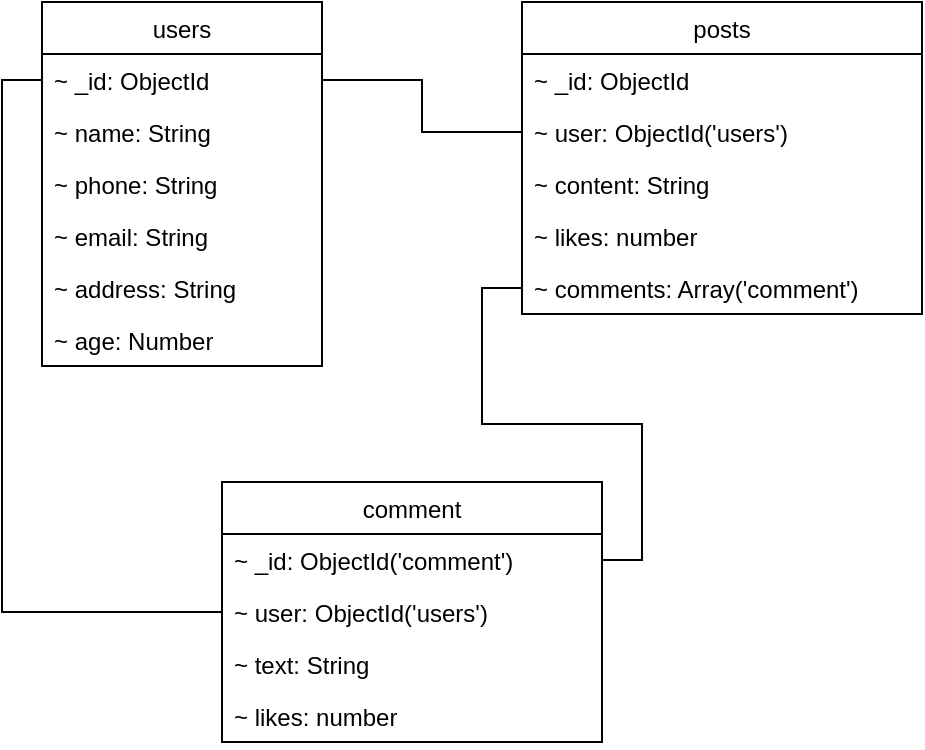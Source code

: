 <mxfile version="12.2.0" type="device" pages="1"><diagram id="cqw47W_ReJ-ZNbfKGdUR" name="Page-1"><mxGraphModel dx="1194" dy="613" grid="1" gridSize="10" guides="1" tooltips="1" connect="1" arrows="1" fold="1" page="1" pageScale="1" pageWidth="850" pageHeight="1100" math="0" shadow="0"><root><mxCell id="0"/><mxCell id="1" parent="0"/><mxCell id="A8xo_-EHLibl7D8x-Gfu-1" value="users" style="swimlane;fontStyle=0;childLayout=stackLayout;horizontal=1;startSize=26;fillColor=none;horizontalStack=0;resizeParent=1;resizeParentMax=0;resizeLast=0;collapsible=1;marginBottom=0;" vertex="1" parent="1"><mxGeometry x="130" y="160" width="140" height="182" as="geometry"/></mxCell><mxCell id="A8xo_-EHLibl7D8x-Gfu-2" value="~ _id: ObjectId" style="text;strokeColor=none;fillColor=none;align=left;verticalAlign=top;spacingLeft=4;spacingRight=4;overflow=hidden;rotatable=0;points=[[0,0.5],[1,0.5]];portConstraint=eastwest;" vertex="1" parent="A8xo_-EHLibl7D8x-Gfu-1"><mxGeometry y="26" width="140" height="26" as="geometry"/></mxCell><mxCell id="A8xo_-EHLibl7D8x-Gfu-3" value="~ name: String" style="text;strokeColor=none;fillColor=none;align=left;verticalAlign=top;spacingLeft=4;spacingRight=4;overflow=hidden;rotatable=0;points=[[0,0.5],[1,0.5]];portConstraint=eastwest;" vertex="1" parent="A8xo_-EHLibl7D8x-Gfu-1"><mxGeometry y="52" width="140" height="26" as="geometry"/></mxCell><mxCell id="A8xo_-EHLibl7D8x-Gfu-4" value="~ phone: String" style="text;strokeColor=none;fillColor=none;align=left;verticalAlign=top;spacingLeft=4;spacingRight=4;overflow=hidden;rotatable=0;points=[[0,0.5],[1,0.5]];portConstraint=eastwest;" vertex="1" parent="A8xo_-EHLibl7D8x-Gfu-1"><mxGeometry y="78" width="140" height="26" as="geometry"/></mxCell><mxCell id="A8xo_-EHLibl7D8x-Gfu-5" value="~ email: String" style="text;strokeColor=none;fillColor=none;align=left;verticalAlign=top;spacingLeft=4;spacingRight=4;overflow=hidden;rotatable=0;points=[[0,0.5],[1,0.5]];portConstraint=eastwest;" vertex="1" parent="A8xo_-EHLibl7D8x-Gfu-1"><mxGeometry y="104" width="140" height="26" as="geometry"/></mxCell><mxCell id="A8xo_-EHLibl7D8x-Gfu-6" value="~ address: String" style="text;strokeColor=none;fillColor=none;align=left;verticalAlign=top;spacingLeft=4;spacingRight=4;overflow=hidden;rotatable=0;points=[[0,0.5],[1,0.5]];portConstraint=eastwest;" vertex="1" parent="A8xo_-EHLibl7D8x-Gfu-1"><mxGeometry y="130" width="140" height="26" as="geometry"/></mxCell><mxCell id="A8xo_-EHLibl7D8x-Gfu-7" value="~ age: Number" style="text;strokeColor=none;fillColor=none;align=left;verticalAlign=top;spacingLeft=4;spacingRight=4;overflow=hidden;rotatable=0;points=[[0,0.5],[1,0.5]];portConstraint=eastwest;" vertex="1" parent="A8xo_-EHLibl7D8x-Gfu-1"><mxGeometry y="156" width="140" height="26" as="geometry"/></mxCell><mxCell id="A8xo_-EHLibl7D8x-Gfu-9" value="posts" style="swimlane;fontStyle=0;childLayout=stackLayout;horizontal=1;startSize=26;fillColor=none;horizontalStack=0;resizeParent=1;resizeParentMax=0;resizeLast=0;collapsible=1;marginBottom=0;" vertex="1" parent="1"><mxGeometry x="370" y="160" width="200" height="156" as="geometry"/></mxCell><mxCell id="A8xo_-EHLibl7D8x-Gfu-10" value="~ _id: ObjectId" style="text;strokeColor=none;fillColor=none;align=left;verticalAlign=top;spacingLeft=4;spacingRight=4;overflow=hidden;rotatable=0;points=[[0,0.5],[1,0.5]];portConstraint=eastwest;" vertex="1" parent="A8xo_-EHLibl7D8x-Gfu-9"><mxGeometry y="26" width="200" height="26" as="geometry"/></mxCell><mxCell id="A8xo_-EHLibl7D8x-Gfu-11" value="~ user: ObjectId('users')" style="text;strokeColor=none;fillColor=none;align=left;verticalAlign=top;spacingLeft=4;spacingRight=4;overflow=hidden;rotatable=0;points=[[0,0.5],[1,0.5]];portConstraint=eastwest;" vertex="1" parent="A8xo_-EHLibl7D8x-Gfu-9"><mxGeometry y="52" width="200" height="26" as="geometry"/></mxCell><mxCell id="A8xo_-EHLibl7D8x-Gfu-12" value="~ content: String" style="text;strokeColor=none;fillColor=none;align=left;verticalAlign=top;spacingLeft=4;spacingRight=4;overflow=hidden;rotatable=0;points=[[0,0.5],[1,0.5]];portConstraint=eastwest;" vertex="1" parent="A8xo_-EHLibl7D8x-Gfu-9"><mxGeometry y="78" width="200" height="26" as="geometry"/></mxCell><mxCell id="A8xo_-EHLibl7D8x-Gfu-13" value="~ likes: number" style="text;strokeColor=none;fillColor=none;align=left;verticalAlign=top;spacingLeft=4;spacingRight=4;overflow=hidden;rotatable=0;points=[[0,0.5],[1,0.5]];portConstraint=eastwest;" vertex="1" parent="A8xo_-EHLibl7D8x-Gfu-9"><mxGeometry y="104" width="200" height="26" as="geometry"/></mxCell><mxCell id="A8xo_-EHLibl7D8x-Gfu-14" value="~ comments: Array('comment')" style="text;strokeColor=none;fillColor=none;align=left;verticalAlign=top;spacingLeft=4;spacingRight=4;overflow=hidden;rotatable=0;points=[[0,0.5],[1,0.5]];portConstraint=eastwest;" vertex="1" parent="A8xo_-EHLibl7D8x-Gfu-9"><mxGeometry y="130" width="200" height="26" as="geometry"/></mxCell><mxCell id="A8xo_-EHLibl7D8x-Gfu-15" value="comment" style="swimlane;fontStyle=0;childLayout=stackLayout;horizontal=1;startSize=26;fillColor=none;horizontalStack=0;resizeParent=1;resizeParentMax=0;resizeLast=0;collapsible=1;marginBottom=0;" vertex="1" parent="1"><mxGeometry x="220" y="400" width="190" height="130" as="geometry"/></mxCell><mxCell id="A8xo_-EHLibl7D8x-Gfu-16" value="~ _id: ObjectId('comment')" style="text;strokeColor=none;fillColor=none;align=left;verticalAlign=top;spacingLeft=4;spacingRight=4;overflow=hidden;rotatable=0;points=[[0,0.5],[1,0.5]];portConstraint=eastwest;" vertex="1" parent="A8xo_-EHLibl7D8x-Gfu-15"><mxGeometry y="26" width="190" height="26" as="geometry"/></mxCell><mxCell id="A8xo_-EHLibl7D8x-Gfu-17" value="~ user: ObjectId('users')" style="text;strokeColor=none;fillColor=none;align=left;verticalAlign=top;spacingLeft=4;spacingRight=4;overflow=hidden;rotatable=0;points=[[0,0.5],[1,0.5]];portConstraint=eastwest;" vertex="1" parent="A8xo_-EHLibl7D8x-Gfu-15"><mxGeometry y="52" width="190" height="26" as="geometry"/></mxCell><mxCell id="A8xo_-EHLibl7D8x-Gfu-18" value="~ text: String" style="text;strokeColor=none;fillColor=none;align=left;verticalAlign=top;spacingLeft=4;spacingRight=4;overflow=hidden;rotatable=0;points=[[0,0.5],[1,0.5]];portConstraint=eastwest;" vertex="1" parent="A8xo_-EHLibl7D8x-Gfu-15"><mxGeometry y="78" width="190" height="26" as="geometry"/></mxCell><mxCell id="A8xo_-EHLibl7D8x-Gfu-19" value="~ likes: number" style="text;strokeColor=none;fillColor=none;align=left;verticalAlign=top;spacingLeft=4;spacingRight=4;overflow=hidden;rotatable=0;points=[[0,0.5],[1,0.5]];portConstraint=eastwest;" vertex="1" parent="A8xo_-EHLibl7D8x-Gfu-15"><mxGeometry y="104" width="190" height="26" as="geometry"/></mxCell><mxCell id="A8xo_-EHLibl7D8x-Gfu-21" style="edgeStyle=orthogonalEdgeStyle;rounded=0;orthogonalLoop=1;jettySize=auto;html=1;entryX=1;entryY=0.5;entryDx=0;entryDy=0;endArrow=none;endFill=0;startArrow=none;startFill=0;" edge="1" parent="1" source="A8xo_-EHLibl7D8x-Gfu-11" target="A8xo_-EHLibl7D8x-Gfu-2"><mxGeometry relative="1" as="geometry"/></mxCell><mxCell id="A8xo_-EHLibl7D8x-Gfu-22" style="edgeStyle=orthogonalEdgeStyle;rounded=0;orthogonalLoop=1;jettySize=auto;html=1;entryX=0;entryY=0.5;entryDx=0;entryDy=0;startArrow=none;startFill=0;endArrow=none;endFill=0;" edge="1" parent="1" source="A8xo_-EHLibl7D8x-Gfu-17" target="A8xo_-EHLibl7D8x-Gfu-2"><mxGeometry relative="1" as="geometry"/></mxCell><mxCell id="A8xo_-EHLibl7D8x-Gfu-23" style="edgeStyle=orthogonalEdgeStyle;rounded=0;orthogonalLoop=1;jettySize=auto;html=1;entryX=1;entryY=0.5;entryDx=0;entryDy=0;startArrow=none;startFill=0;endArrow=none;endFill=0;" edge="1" parent="1" source="A8xo_-EHLibl7D8x-Gfu-14" target="A8xo_-EHLibl7D8x-Gfu-16"><mxGeometry relative="1" as="geometry"/></mxCell></root></mxGraphModel></diagram></mxfile>